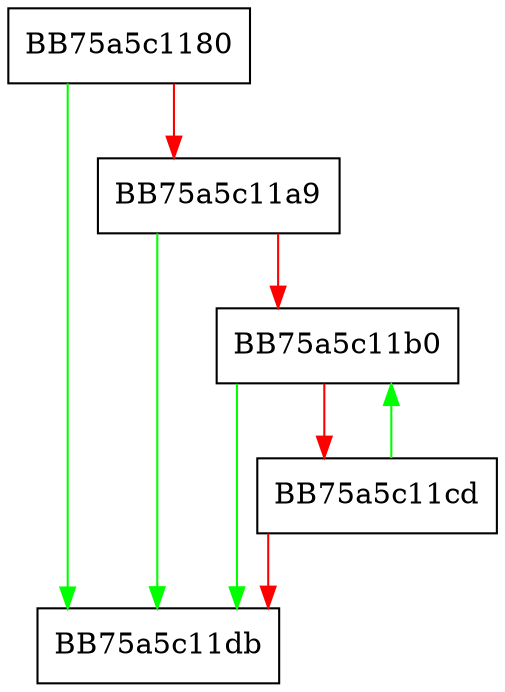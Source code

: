 digraph GetBits {
  node [shape="box"];
  graph [splines=ortho];
  BB75a5c1180 -> BB75a5c11db [color="green"];
  BB75a5c1180 -> BB75a5c11a9 [color="red"];
  BB75a5c11a9 -> BB75a5c11db [color="green"];
  BB75a5c11a9 -> BB75a5c11b0 [color="red"];
  BB75a5c11b0 -> BB75a5c11db [color="green"];
  BB75a5c11b0 -> BB75a5c11cd [color="red"];
  BB75a5c11cd -> BB75a5c11b0 [color="green"];
  BB75a5c11cd -> BB75a5c11db [color="red"];
}